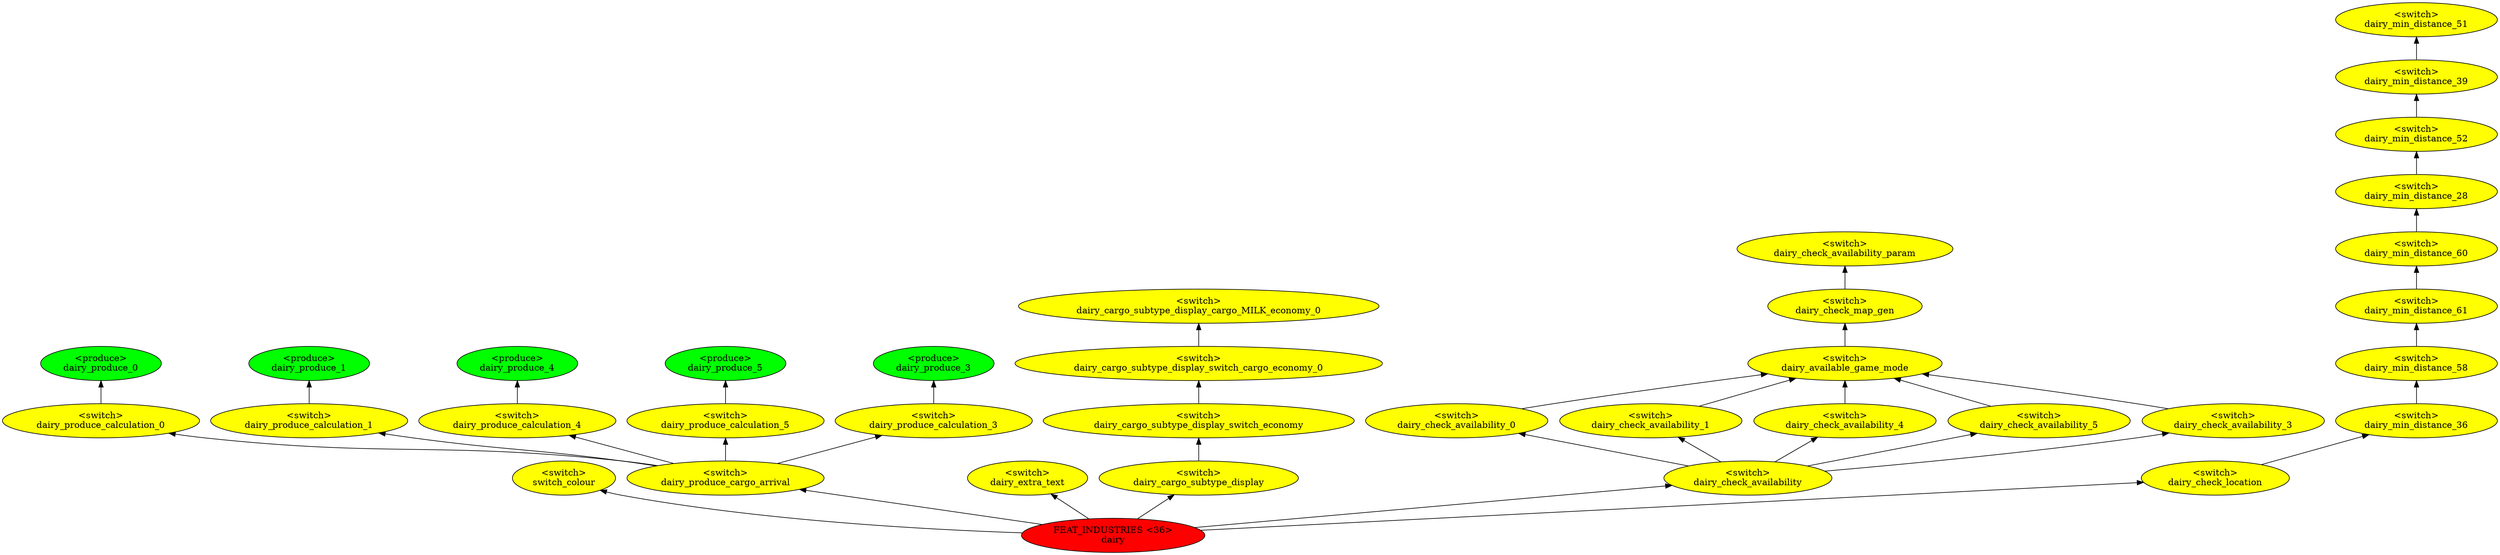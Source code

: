 digraph {
rankdir="BT"
switch_colour [fillcolor=yellow style="filled" label="<switch>\nswitch_colour"]
dairy_produce_0 [fillcolor=green style="filled" label="<produce>\ndairy_produce_0"]
dairy_produce_calculation_0 [fillcolor=yellow style="filled" label="<switch>\ndairy_produce_calculation_0"]
dairy_produce_1 [fillcolor=green style="filled" label="<produce>\ndairy_produce_1"]
dairy_produce_calculation_1 [fillcolor=yellow style="filled" label="<switch>\ndairy_produce_calculation_1"]
dairy_produce_4 [fillcolor=green style="filled" label="<produce>\ndairy_produce_4"]
dairy_produce_calculation_4 [fillcolor=yellow style="filled" label="<switch>\ndairy_produce_calculation_4"]
dairy_produce_5 [fillcolor=green style="filled" label="<produce>\ndairy_produce_5"]
dairy_produce_calculation_5 [fillcolor=yellow style="filled" label="<switch>\ndairy_produce_calculation_5"]
dairy_produce_3 [fillcolor=green style="filled" label="<produce>\ndairy_produce_3"]
dairy_produce_calculation_3 [fillcolor=yellow style="filled" label="<switch>\ndairy_produce_calculation_3"]
dairy_produce_cargo_arrival [fillcolor=yellow style="filled" label="<switch>\ndairy_produce_cargo_arrival"]
dairy_extra_text [fillcolor=yellow style="filled" label="<switch>\ndairy_extra_text"]
dairy_cargo_subtype_display_cargo_MILK_economy_0 [fillcolor=yellow style="filled" label="<switch>\ndairy_cargo_subtype_display_cargo_MILK_economy_0"]
dairy_cargo_subtype_display_switch_cargo_economy_0 [fillcolor=yellow style="filled" label="<switch>\ndairy_cargo_subtype_display_switch_cargo_economy_0"]
dairy_cargo_subtype_display_switch_economy [fillcolor=yellow style="filled" label="<switch>\ndairy_cargo_subtype_display_switch_economy"]
dairy_cargo_subtype_display [fillcolor=yellow style="filled" label="<switch>\ndairy_cargo_subtype_display"]
dairy_check_availability_param [fillcolor=yellow style="filled" label="<switch>\ndairy_check_availability_param"]
dairy_check_map_gen [fillcolor=yellow style="filled" label="<switch>\ndairy_check_map_gen"]
dairy_available_game_mode [fillcolor=yellow style="filled" label="<switch>\ndairy_available_game_mode"]
dairy_check_availability_0 [fillcolor=yellow style="filled" label="<switch>\ndairy_check_availability_0"]
dairy_check_availability_1 [fillcolor=yellow style="filled" label="<switch>\ndairy_check_availability_1"]
dairy_check_availability_4 [fillcolor=yellow style="filled" label="<switch>\ndairy_check_availability_4"]
dairy_check_availability_5 [fillcolor=yellow style="filled" label="<switch>\ndairy_check_availability_5"]
dairy_check_availability_3 [fillcolor=yellow style="filled" label="<switch>\ndairy_check_availability_3"]
dairy_check_availability [fillcolor=yellow style="filled" label="<switch>\ndairy_check_availability"]
dairy_min_distance_51 [fillcolor=yellow style="filled" label="<switch>\ndairy_min_distance_51"]
dairy_min_distance_39 [fillcolor=yellow style="filled" label="<switch>\ndairy_min_distance_39"]
dairy_min_distance_52 [fillcolor=yellow style="filled" label="<switch>\ndairy_min_distance_52"]
dairy_min_distance_28 [fillcolor=yellow style="filled" label="<switch>\ndairy_min_distance_28"]
dairy_min_distance_60 [fillcolor=yellow style="filled" label="<switch>\ndairy_min_distance_60"]
dairy_min_distance_61 [fillcolor=yellow style="filled" label="<switch>\ndairy_min_distance_61"]
dairy_min_distance_58 [fillcolor=yellow style="filled" label="<switch>\ndairy_min_distance_58"]
dairy_min_distance_36 [fillcolor=yellow style="filled" label="<switch>\ndairy_min_distance_36"]
dairy_check_location [fillcolor=yellow style="filled" label="<switch>\ndairy_check_location"]
dairy [fillcolor=red style="filled" label="FEAT_INDUSTRIES <36>\ndairy"]
dairy->dairy_extra_text
dairy_check_availability_4->dairy_available_game_mode
dairy_produce_cargo_arrival->dairy_produce_calculation_3
dairy_check_availability_3->dairy_available_game_mode
dairy_check_location->dairy_min_distance_36
dairy_check_availability_1->dairy_available_game_mode
dairy->dairy_check_availability
dairy_available_game_mode->dairy_check_map_gen
dairy_check_availability_0->dairy_available_game_mode
dairy_min_distance_28->dairy_min_distance_52
dairy_min_distance_58->dairy_min_distance_61
dairy_produce_cargo_arrival->dairy_produce_calculation_4
dairy_produce_cargo_arrival->dairy_produce_calculation_1
dairy_min_distance_36->dairy_min_distance_58
dairy_check_availability->dairy_check_availability_0
dairy_produce_cargo_arrival->dairy_produce_calculation_5
dairy_produce_calculation_0->dairy_produce_0
dairy_check_availability->dairy_check_availability_3
dairy_min_distance_61->dairy_min_distance_60
dairy_produce_calculation_4->dairy_produce_4
dairy_produce_cargo_arrival->dairy_produce_calculation_0
dairy_check_availability->dairy_check_availability_4
dairy_produce_calculation_3->dairy_produce_3
dairy->switch_colour
dairy_cargo_subtype_display_switch_cargo_economy_0->dairy_cargo_subtype_display_cargo_MILK_economy_0
dairy_check_availability->dairy_check_availability_1
dairy_check_availability_5->dairy_available_game_mode
dairy->dairy_check_location
dairy_produce_calculation_1->dairy_produce_1
dairy_min_distance_52->dairy_min_distance_39
dairy->dairy_produce_cargo_arrival
dairy_min_distance_60->dairy_min_distance_28
dairy_cargo_subtype_display->dairy_cargo_subtype_display_switch_economy
dairy_check_map_gen->dairy_check_availability_param
dairy->dairy_cargo_subtype_display
dairy_check_availability->dairy_check_availability_5
dairy_cargo_subtype_display_switch_economy->dairy_cargo_subtype_display_switch_cargo_economy_0
dairy_min_distance_39->dairy_min_distance_51
dairy_produce_calculation_5->dairy_produce_5
}
